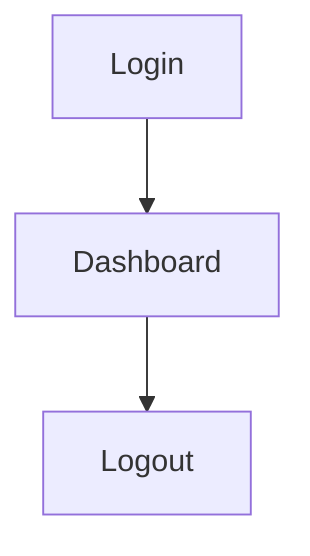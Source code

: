 flowchart TD
    A[Login] --> B[Dashboard]
    B --> C[Logout]

    %% Klickbare Links
    %% Format: click <NodeID> "<URL>" "Tooltip" <Target>

    click A "https://github.com/floriandettmeier/mermaid-workspace/blob/main/src/test2.js#L2" "Zum Login-Code" _blank
    click B "https://github.com/DEIN-USER/DEIN-REPO/blob/main/src/dashboard.js#L42" "Zum Dashboard-Code" _blank
    click C "https://github.com/DEIN-USER/DEIN-REPO/blob/main/src/logout.js#L5" "Zum Logout-Code" _blank